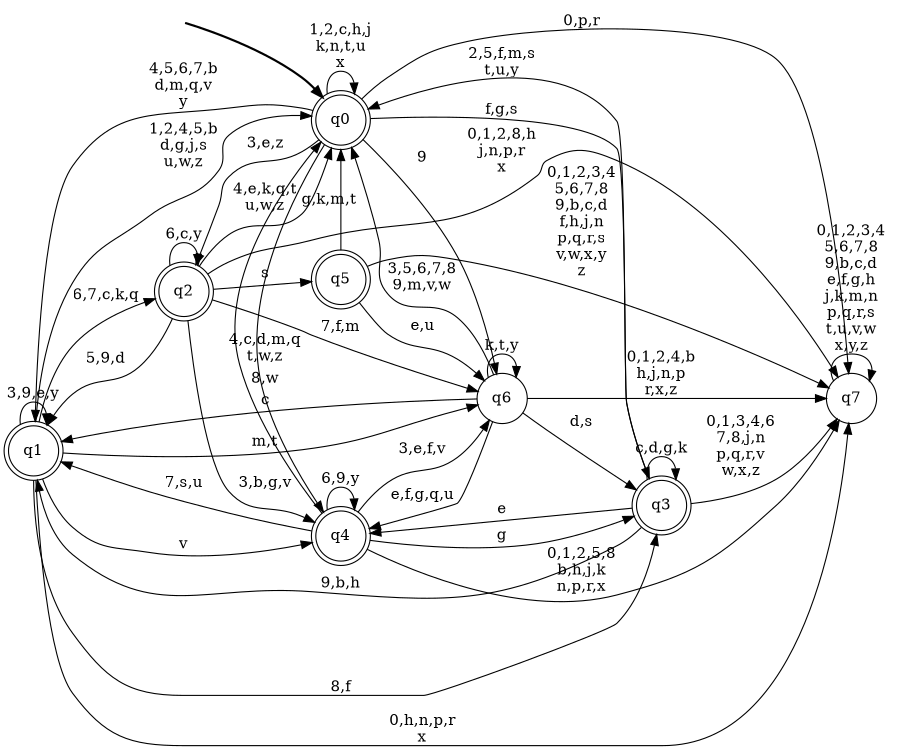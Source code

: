 digraph BlueStar {
__start0 [style = invis, shape = none, label = "", width = 0, height = 0];

rankdir=LR;
size="8,5";

s0 [style="rounded,filled", color="black", fillcolor="white" shape="doublecircle", label="q0"];
s1 [style="rounded,filled", color="black", fillcolor="white" shape="doublecircle", label="q1"];
s2 [style="rounded,filled", color="black", fillcolor="white" shape="doublecircle", label="q2"];
s3 [style="rounded,filled", color="black", fillcolor="white" shape="doublecircle", label="q3"];
s4 [style="rounded,filled", color="black", fillcolor="white" shape="doublecircle", label="q4"];
s5 [style="rounded,filled", color="black", fillcolor="white" shape="doublecircle", label="q5"];
s6 [style="filled", color="black", fillcolor="white" shape="circle", label="q6"];
s7 [style="filled", color="black", fillcolor="white" shape="circle", label="q7"];
subgraph cluster_main { 
	graph [pad=".75", ranksep="0.15", nodesep="0.15"];
	 style=invis; 
	__start0 -> s0 [penwidth=2];
}
s0 -> s0 [label="1,2,c,h,j\nk,n,t,u\nx"];
s0 -> s1 [label="4,5,6,7,b\nd,m,q,v\ny"];
s0 -> s2 [label="3,e,z"];
s0 -> s3 [label="f,g,s"];
s0 -> s4 [label="8,w"];
s0 -> s6 [label="9"];
s0 -> s7 [label="0,p,r"];
s1 -> s0 [label="1,2,4,5,b\nd,g,j,s\nu,w,z"];
s1 -> s1 [label="3,9,e,y"];
s1 -> s2 [label="6,7,c,k,q"];
s1 -> s3 [label="8,f"];
s1 -> s4 [label="v"];
s1 -> s6 [label="m,t"];
s1 -> s7 [label="0,h,n,p,r\nx"];
s2 -> s0 [label="4,e,k,q,t\nu,w,z"];
s2 -> s1 [label="5,9,d"];
s2 -> s2 [label="6,c,y"];
s2 -> s4 [label="3,b,g,v"];
s2 -> s5 [label="s"];
s2 -> s6 [label="7,f,m"];
s2 -> s7 [label="0,1,2,8,h\nj,n,p,r\nx"];
s3 -> s0 [label="2,5,f,m,s\nt,u,y"];
s3 -> s1 [label="9,b,h"];
s3 -> s3 [label="c,d,g,k"];
s3 -> s4 [label="e"];
s3 -> s7 [label="0,1,3,4,6\n7,8,j,n\np,q,r,v\nw,x,z"];
s4 -> s0 [label="4,c,d,m,q\nt,w,z"];
s4 -> s1 [label="7,s,u"];
s4 -> s3 [label="g"];
s4 -> s4 [label="6,9,y"];
s4 -> s6 [label="3,e,f,v"];
s4 -> s7 [label="0,1,2,5,8\nb,h,j,k\nn,p,r,x"];
s5 -> s0 [label="g,k,m,t"];
s5 -> s6 [label="e,u"];
s5 -> s7 [label="0,1,2,3,4\n5,6,7,8\n9,b,c,d\nf,h,j,n\np,q,r,s\nv,w,x,y\nz"];
s6 -> s0 [label="3,5,6,7,8\n9,m,v,w"];
s6 -> s1 [label="c"];
s6 -> s3 [label="d,s"];
s6 -> s4 [label="e,f,g,q,u"];
s6 -> s6 [label="k,t,y"];
s6 -> s7 [label="0,1,2,4,b\nh,j,n,p\nr,x,z"];
s7 -> s7 [label="0,1,2,3,4\n5,6,7,8\n9,b,c,d\ne,f,g,h\nj,k,m,n\np,q,r,s\nt,u,v,w\nx,y,z"];

}